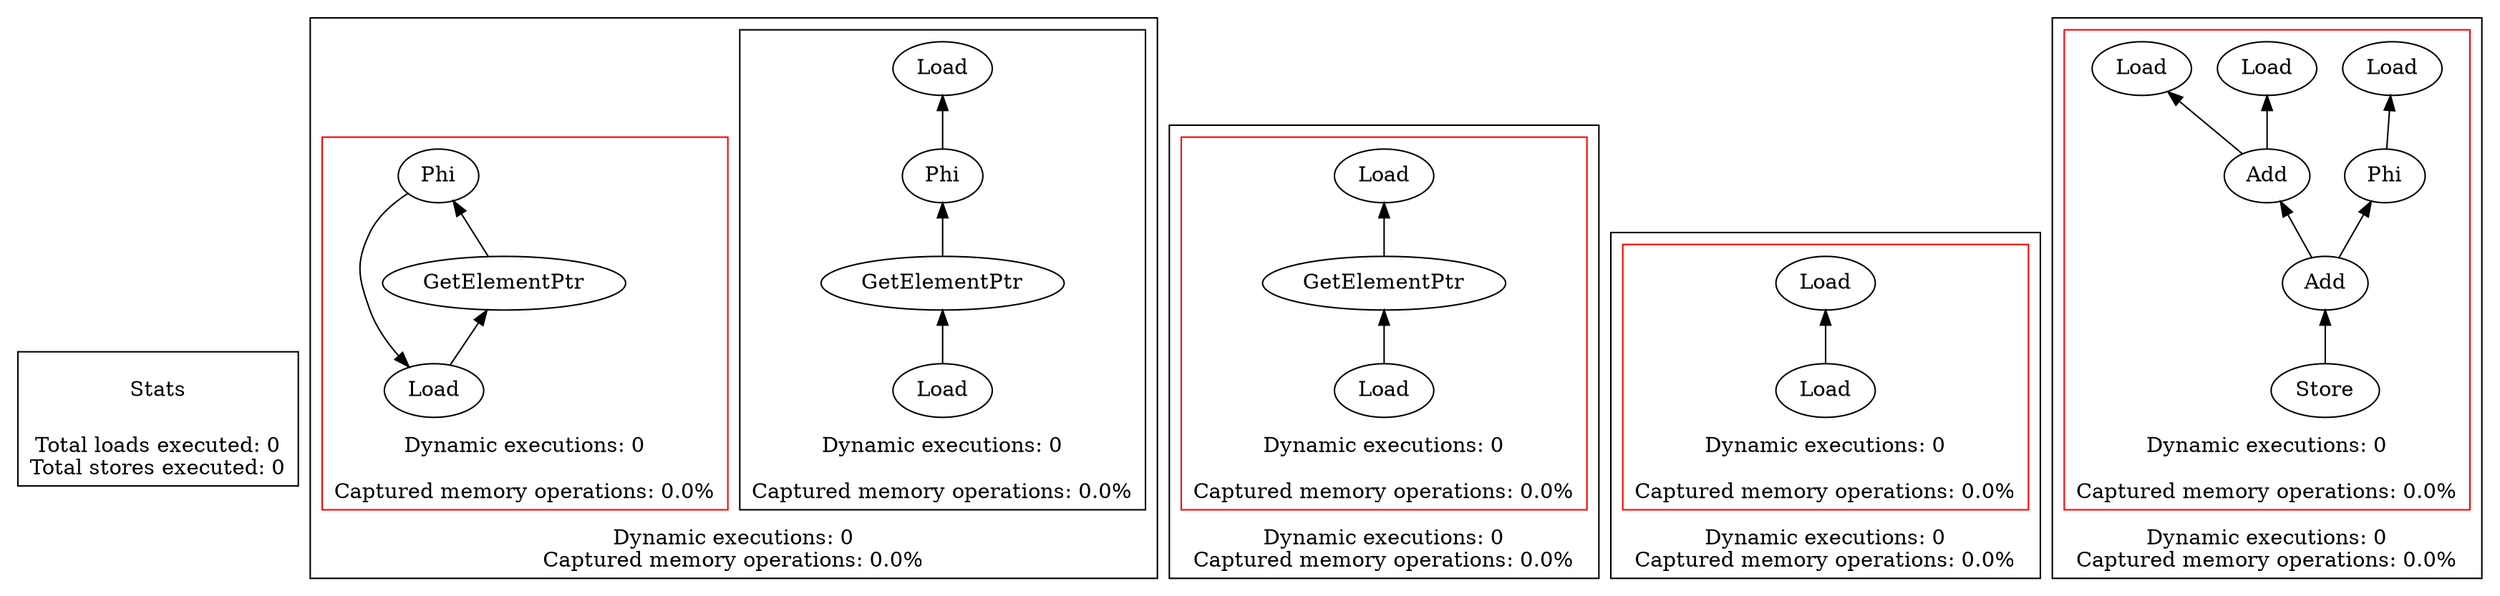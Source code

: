 strict digraph {
rankdir=BT
subgraph {
Stats [shape=plaintext]
cluster=true
label="Total loads executed: 0\nTotal stores executed: 0"
}
subgraph {
subgraph {
"0_0_6" [label="GetElementPtr"]
"0_0_5" [label="Phi"]
"0_0_6" -> "0_0_5"
"0_0_15" [label="Load"]
"0_0_5" -> "0_0_15"
{
rank=min
"0_0_7" [label="Load"]
}
"0_0_7" -> "0_0_6"
cluster=true
label="Dynamic executions: 0\n\nCaptured memory operations: 0.0%"
}
subgraph {
"0_1_5" [label="Phi"]
{
rank=min
"0_1_15" [label="Load"]
}
"0_1_5" -> "0_1_15"
"0_1_14" [label="GetElementPtr"]
"0_1_14" -> "0_1_5"
"0_1_15" -> "0_1_14"
cluster=true
label="Dynamic executions: 0\n\nCaptured memory operations: 0.0%"
color=red
}
cluster=true
label="Dynamic executions: 0\nCaptured memory operations: 0.0%"
}
subgraph {
subgraph {
"1_0_9" [label="GetElementPtr"]
"1_0_7" [label="Load"]
"1_0_9" -> "1_0_7"
{
rank=min
"1_0_10" [label="Load"]
}
"1_0_10" -> "1_0_9"
cluster=true
label="Dynamic executions: 0\n\nCaptured memory operations: 0.0%"
color=red
}
cluster=true
label="Dynamic executions: 0\nCaptured memory operations: 0.0%"
}
subgraph {
subgraph {
{
rank=min
"2_0_8" [label="Load"]
}
"2_0_7" [label="Load"]
"2_0_8" -> "2_0_7"
cluster=true
label="Dynamic executions: 0\n\nCaptured memory operations: 0.0%"
color=red
}
cluster=true
label="Dynamic executions: 0\nCaptured memory operations: 0.0%"
}
subgraph {
subgraph {
"3_0_11" [label="Add"]
"3_0_8" [label="Load"]
"3_0_11" -> "3_0_8"
"3_0_4" [label="Phi"]
"3_0_2" [label="Load"]
"3_0_4" -> "3_0_2"
"3_0_12" [label="Add"]
"3_0_12" -> "3_0_11"
"3_0_12" -> "3_0_4"
{
rank=min
"3_0_13" [label="Store"]
}
"3_0_13" -> "3_0_12"
"3_0_10" [label="Load"]
"3_0_11" -> "3_0_10"
cluster=true
label="Dynamic executions: 0\n\nCaptured memory operations: 0.0%"
color=red
}
cluster=true
label="Dynamic executions: 0\nCaptured memory operations: 0.0%"
}
}
